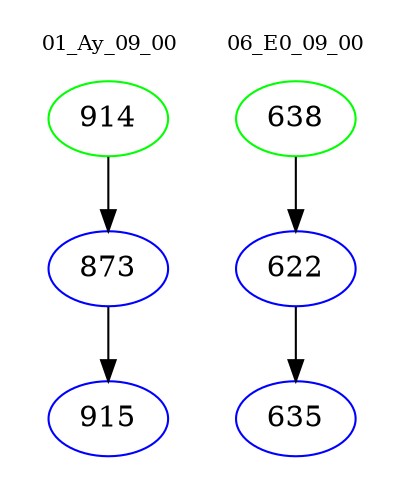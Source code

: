digraph{
subgraph cluster_0 {
color = white
label = "01_Ay_09_00";
fontsize=10;
T0_914 [label="914", color="green"]
T0_914 -> T0_873 [color="black"]
T0_873 [label="873", color="blue"]
T0_873 -> T0_915 [color="black"]
T0_915 [label="915", color="blue"]
}
subgraph cluster_1 {
color = white
label = "06_E0_09_00";
fontsize=10;
T1_638 [label="638", color="green"]
T1_638 -> T1_622 [color="black"]
T1_622 [label="622", color="blue"]
T1_622 -> T1_635 [color="black"]
T1_635 [label="635", color="blue"]
}
}
